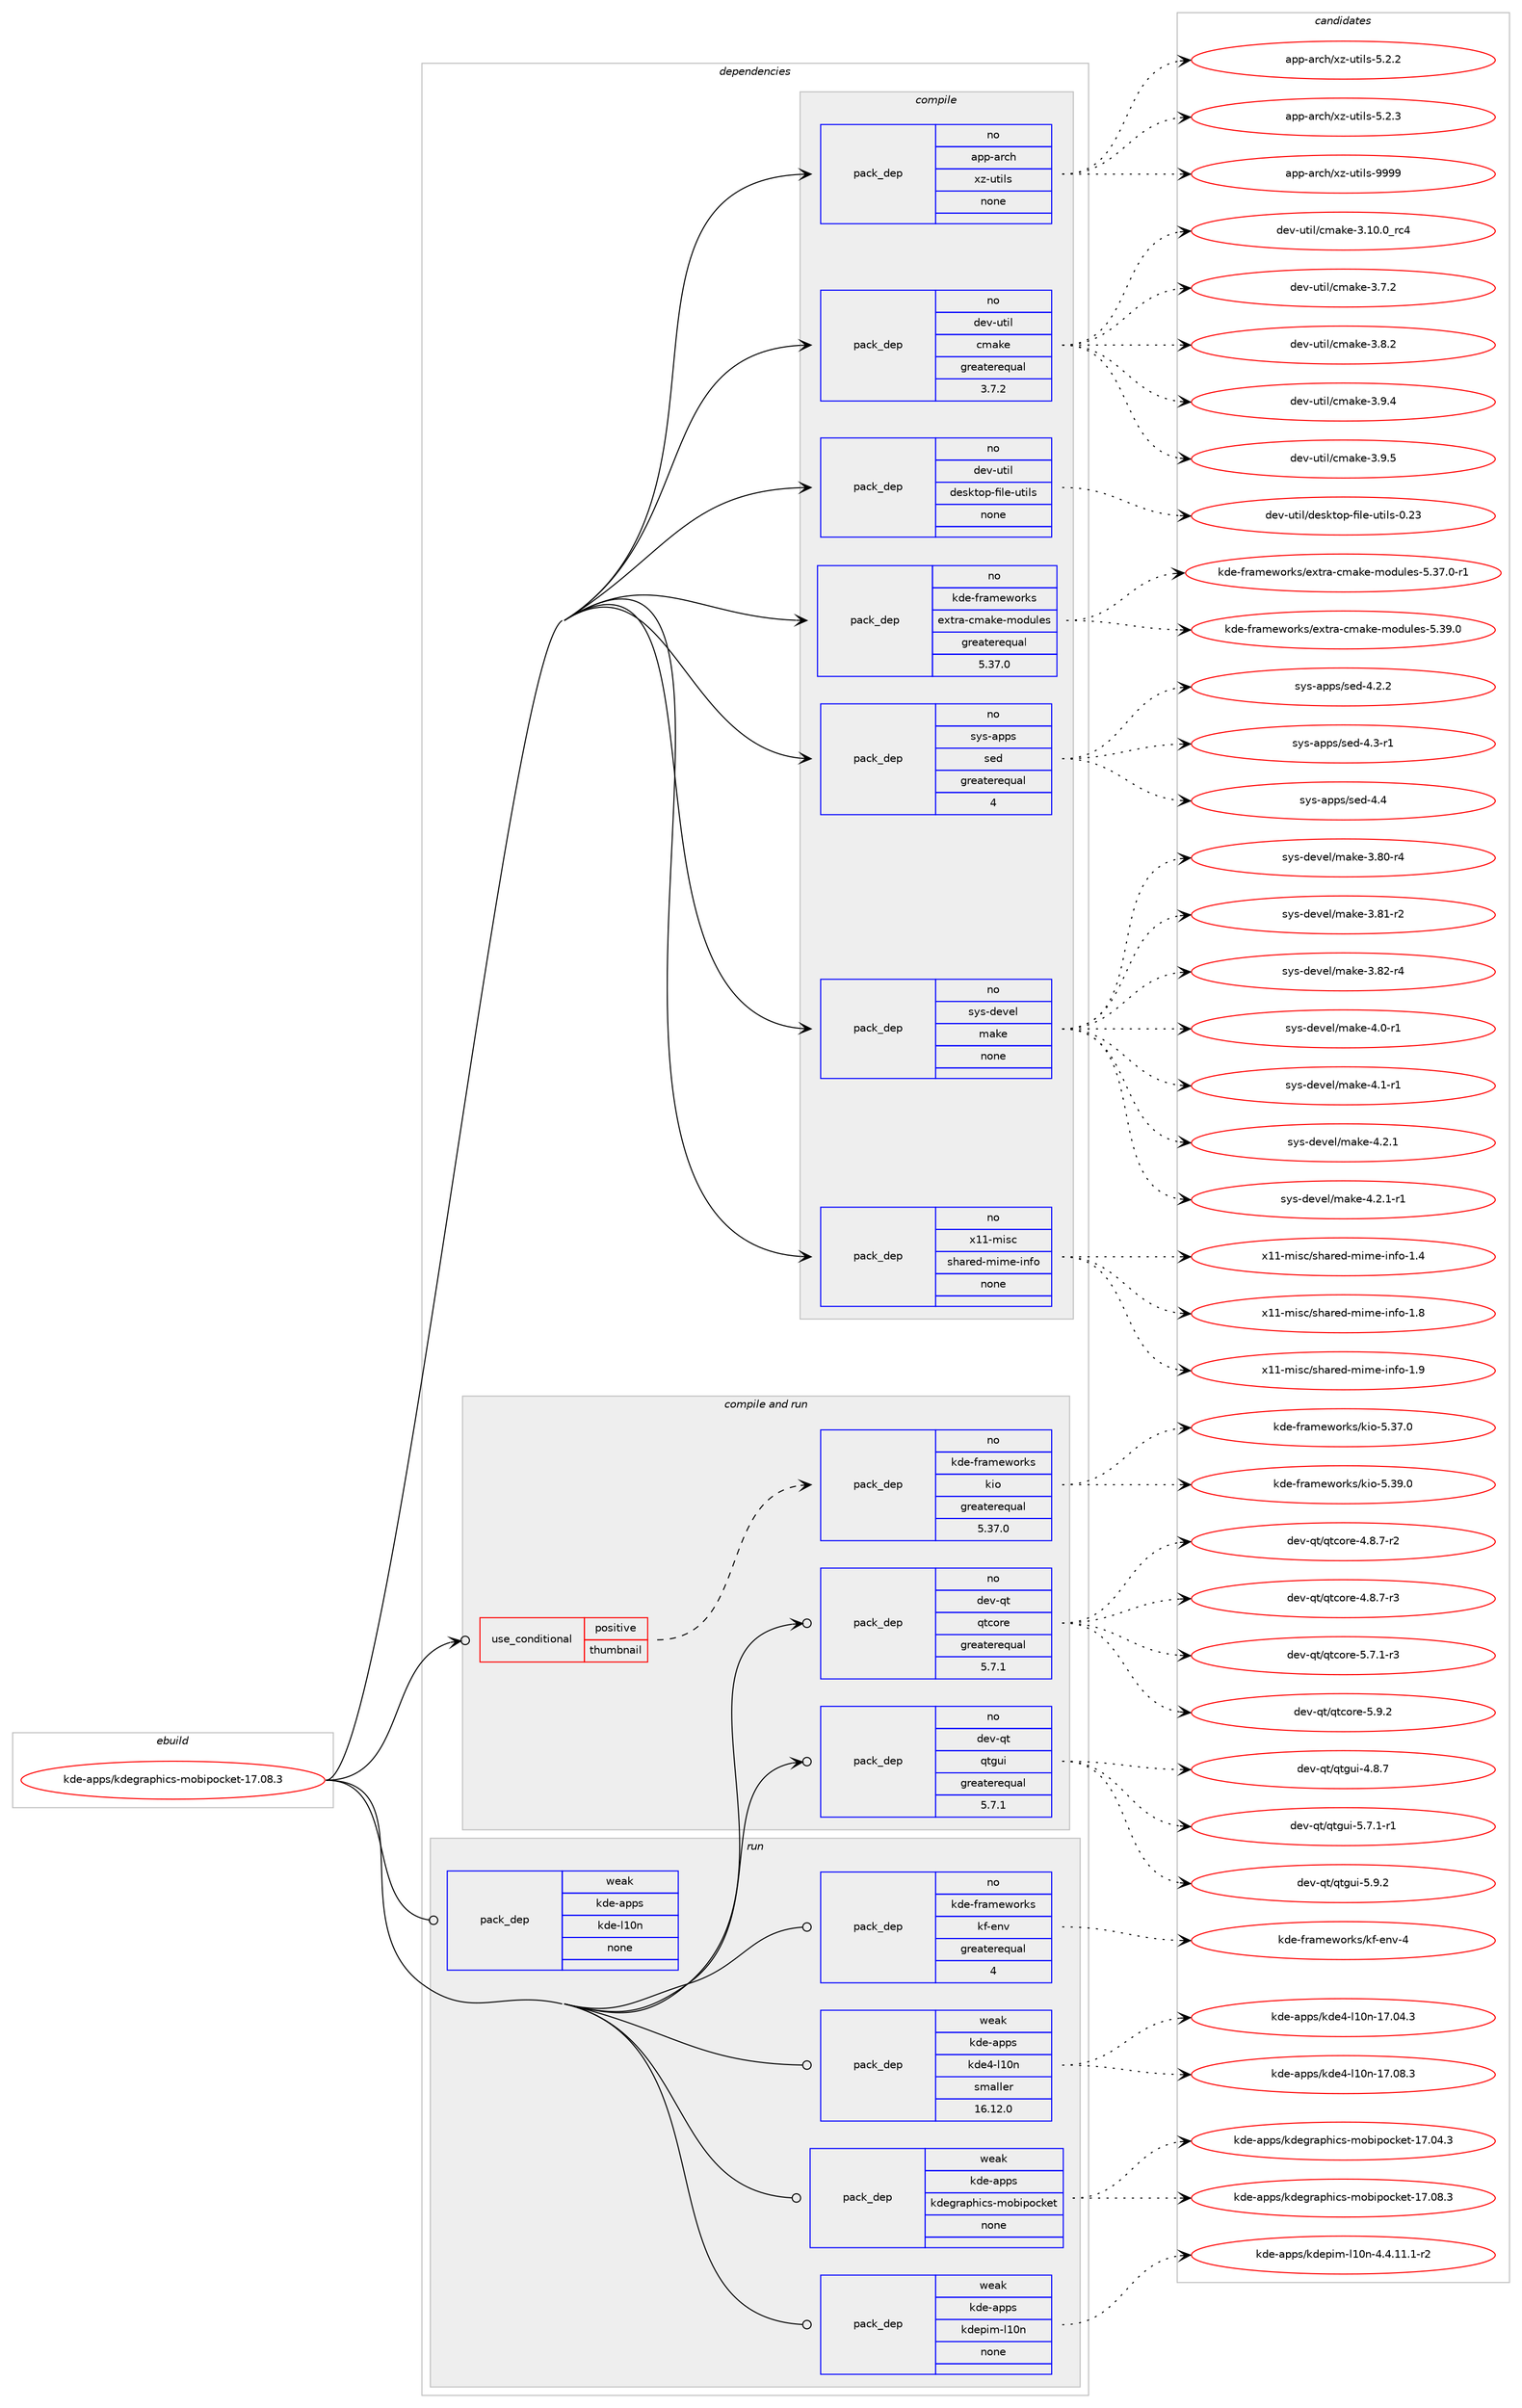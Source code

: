 digraph prolog {

# *************
# Graph options
# *************

newrank=true;
concentrate=true;
compound=true;
graph [rankdir=LR,fontname=Helvetica,fontsize=10,ranksep=1.5];#, ranksep=2.5, nodesep=0.2];
edge  [arrowhead=vee];
node  [fontname=Helvetica,fontsize=10];

# **********
# The ebuild
# **********

subgraph cluster_leftcol {
color=gray;
rank=same;
label=<<i>ebuild</i>>;
id [label="kde-apps/kdegraphics-mobipocket-17.08.3", color=red, width=4, href="../kde-apps/kdegraphics-mobipocket-17.08.3.svg"];
}

# ****************
# The dependencies
# ****************

subgraph cluster_midcol {
color=gray;
label=<<i>dependencies</i>>;
subgraph cluster_compile {
fillcolor="#eeeeee";
style=filled;
label=<<i>compile</i>>;
subgraph pack230684 {
dependency318347 [label=<<TABLE BORDER="0" CELLBORDER="1" CELLSPACING="0" CELLPADDING="4" WIDTH="220"><TR><TD ROWSPAN="6" CELLPADDING="30">pack_dep</TD></TR><TR><TD WIDTH="110">no</TD></TR><TR><TD>app-arch</TD></TR><TR><TD>xz-utils</TD></TR><TR><TD>none</TD></TR><TR><TD></TD></TR></TABLE>>, shape=none, color=blue];
}
id:e -> dependency318347:w [weight=20,style="solid",arrowhead="vee"];
subgraph pack230685 {
dependency318348 [label=<<TABLE BORDER="0" CELLBORDER="1" CELLSPACING="0" CELLPADDING="4" WIDTH="220"><TR><TD ROWSPAN="6" CELLPADDING="30">pack_dep</TD></TR><TR><TD WIDTH="110">no</TD></TR><TR><TD>dev-util</TD></TR><TR><TD>cmake</TD></TR><TR><TD>greaterequal</TD></TR><TR><TD>3.7.2</TD></TR></TABLE>>, shape=none, color=blue];
}
id:e -> dependency318348:w [weight=20,style="solid",arrowhead="vee"];
subgraph pack230686 {
dependency318349 [label=<<TABLE BORDER="0" CELLBORDER="1" CELLSPACING="0" CELLPADDING="4" WIDTH="220"><TR><TD ROWSPAN="6" CELLPADDING="30">pack_dep</TD></TR><TR><TD WIDTH="110">no</TD></TR><TR><TD>dev-util</TD></TR><TR><TD>desktop-file-utils</TD></TR><TR><TD>none</TD></TR><TR><TD></TD></TR></TABLE>>, shape=none, color=blue];
}
id:e -> dependency318349:w [weight=20,style="solid",arrowhead="vee"];
subgraph pack230687 {
dependency318350 [label=<<TABLE BORDER="0" CELLBORDER="1" CELLSPACING="0" CELLPADDING="4" WIDTH="220"><TR><TD ROWSPAN="6" CELLPADDING="30">pack_dep</TD></TR><TR><TD WIDTH="110">no</TD></TR><TR><TD>kde-frameworks</TD></TR><TR><TD>extra-cmake-modules</TD></TR><TR><TD>greaterequal</TD></TR><TR><TD>5.37.0</TD></TR></TABLE>>, shape=none, color=blue];
}
id:e -> dependency318350:w [weight=20,style="solid",arrowhead="vee"];
subgraph pack230688 {
dependency318351 [label=<<TABLE BORDER="0" CELLBORDER="1" CELLSPACING="0" CELLPADDING="4" WIDTH="220"><TR><TD ROWSPAN="6" CELLPADDING="30">pack_dep</TD></TR><TR><TD WIDTH="110">no</TD></TR><TR><TD>sys-apps</TD></TR><TR><TD>sed</TD></TR><TR><TD>greaterequal</TD></TR><TR><TD>4</TD></TR></TABLE>>, shape=none, color=blue];
}
id:e -> dependency318351:w [weight=20,style="solid",arrowhead="vee"];
subgraph pack230689 {
dependency318352 [label=<<TABLE BORDER="0" CELLBORDER="1" CELLSPACING="0" CELLPADDING="4" WIDTH="220"><TR><TD ROWSPAN="6" CELLPADDING="30">pack_dep</TD></TR><TR><TD WIDTH="110">no</TD></TR><TR><TD>sys-devel</TD></TR><TR><TD>make</TD></TR><TR><TD>none</TD></TR><TR><TD></TD></TR></TABLE>>, shape=none, color=blue];
}
id:e -> dependency318352:w [weight=20,style="solid",arrowhead="vee"];
subgraph pack230690 {
dependency318353 [label=<<TABLE BORDER="0" CELLBORDER="1" CELLSPACING="0" CELLPADDING="4" WIDTH="220"><TR><TD ROWSPAN="6" CELLPADDING="30">pack_dep</TD></TR><TR><TD WIDTH="110">no</TD></TR><TR><TD>x11-misc</TD></TR><TR><TD>shared-mime-info</TD></TR><TR><TD>none</TD></TR><TR><TD></TD></TR></TABLE>>, shape=none, color=blue];
}
id:e -> dependency318353:w [weight=20,style="solid",arrowhead="vee"];
}
subgraph cluster_compileandrun {
fillcolor="#eeeeee";
style=filled;
label=<<i>compile and run</i>>;
subgraph cond82669 {
dependency318354 [label=<<TABLE BORDER="0" CELLBORDER="1" CELLSPACING="0" CELLPADDING="4"><TR><TD ROWSPAN="3" CELLPADDING="10">use_conditional</TD></TR><TR><TD>positive</TD></TR><TR><TD>thumbnail</TD></TR></TABLE>>, shape=none, color=red];
subgraph pack230691 {
dependency318355 [label=<<TABLE BORDER="0" CELLBORDER="1" CELLSPACING="0" CELLPADDING="4" WIDTH="220"><TR><TD ROWSPAN="6" CELLPADDING="30">pack_dep</TD></TR><TR><TD WIDTH="110">no</TD></TR><TR><TD>kde-frameworks</TD></TR><TR><TD>kio</TD></TR><TR><TD>greaterequal</TD></TR><TR><TD>5.37.0</TD></TR></TABLE>>, shape=none, color=blue];
}
dependency318354:e -> dependency318355:w [weight=20,style="dashed",arrowhead="vee"];
}
id:e -> dependency318354:w [weight=20,style="solid",arrowhead="odotvee"];
subgraph pack230692 {
dependency318356 [label=<<TABLE BORDER="0" CELLBORDER="1" CELLSPACING="0" CELLPADDING="4" WIDTH="220"><TR><TD ROWSPAN="6" CELLPADDING="30">pack_dep</TD></TR><TR><TD WIDTH="110">no</TD></TR><TR><TD>dev-qt</TD></TR><TR><TD>qtcore</TD></TR><TR><TD>greaterequal</TD></TR><TR><TD>5.7.1</TD></TR></TABLE>>, shape=none, color=blue];
}
id:e -> dependency318356:w [weight=20,style="solid",arrowhead="odotvee"];
subgraph pack230693 {
dependency318357 [label=<<TABLE BORDER="0" CELLBORDER="1" CELLSPACING="0" CELLPADDING="4" WIDTH="220"><TR><TD ROWSPAN="6" CELLPADDING="30">pack_dep</TD></TR><TR><TD WIDTH="110">no</TD></TR><TR><TD>dev-qt</TD></TR><TR><TD>qtgui</TD></TR><TR><TD>greaterequal</TD></TR><TR><TD>5.7.1</TD></TR></TABLE>>, shape=none, color=blue];
}
id:e -> dependency318357:w [weight=20,style="solid",arrowhead="odotvee"];
}
subgraph cluster_run {
fillcolor="#eeeeee";
style=filled;
label=<<i>run</i>>;
subgraph pack230694 {
dependency318358 [label=<<TABLE BORDER="0" CELLBORDER="1" CELLSPACING="0" CELLPADDING="4" WIDTH="220"><TR><TD ROWSPAN="6" CELLPADDING="30">pack_dep</TD></TR><TR><TD WIDTH="110">no</TD></TR><TR><TD>kde-frameworks</TD></TR><TR><TD>kf-env</TD></TR><TR><TD>greaterequal</TD></TR><TR><TD>4</TD></TR></TABLE>>, shape=none, color=blue];
}
id:e -> dependency318358:w [weight=20,style="solid",arrowhead="odot"];
subgraph pack230695 {
dependency318359 [label=<<TABLE BORDER="0" CELLBORDER="1" CELLSPACING="0" CELLPADDING="4" WIDTH="220"><TR><TD ROWSPAN="6" CELLPADDING="30">pack_dep</TD></TR><TR><TD WIDTH="110">weak</TD></TR><TR><TD>kde-apps</TD></TR><TR><TD>kde-l10n</TD></TR><TR><TD>none</TD></TR><TR><TD></TD></TR></TABLE>>, shape=none, color=blue];
}
id:e -> dependency318359:w [weight=20,style="solid",arrowhead="odot"];
subgraph pack230696 {
dependency318360 [label=<<TABLE BORDER="0" CELLBORDER="1" CELLSPACING="0" CELLPADDING="4" WIDTH="220"><TR><TD ROWSPAN="6" CELLPADDING="30">pack_dep</TD></TR><TR><TD WIDTH="110">weak</TD></TR><TR><TD>kde-apps</TD></TR><TR><TD>kde4-l10n</TD></TR><TR><TD>smaller</TD></TR><TR><TD>16.12.0</TD></TR></TABLE>>, shape=none, color=blue];
}
id:e -> dependency318360:w [weight=20,style="solid",arrowhead="odot"];
subgraph pack230697 {
dependency318361 [label=<<TABLE BORDER="0" CELLBORDER="1" CELLSPACING="0" CELLPADDING="4" WIDTH="220"><TR><TD ROWSPAN="6" CELLPADDING="30">pack_dep</TD></TR><TR><TD WIDTH="110">weak</TD></TR><TR><TD>kde-apps</TD></TR><TR><TD>kdegraphics-mobipocket</TD></TR><TR><TD>none</TD></TR><TR><TD></TD></TR></TABLE>>, shape=none, color=blue];
}
id:e -> dependency318361:w [weight=20,style="solid",arrowhead="odot"];
subgraph pack230698 {
dependency318362 [label=<<TABLE BORDER="0" CELLBORDER="1" CELLSPACING="0" CELLPADDING="4" WIDTH="220"><TR><TD ROWSPAN="6" CELLPADDING="30">pack_dep</TD></TR><TR><TD WIDTH="110">weak</TD></TR><TR><TD>kde-apps</TD></TR><TR><TD>kdepim-l10n</TD></TR><TR><TD>none</TD></TR><TR><TD></TD></TR></TABLE>>, shape=none, color=blue];
}
id:e -> dependency318362:w [weight=20,style="solid",arrowhead="odot"];
}
}

# **************
# The candidates
# **************

subgraph cluster_choices {
rank=same;
color=gray;
label=<<i>candidates</i>>;

subgraph choice230684 {
color=black;
nodesep=1;
choice971121124597114991044712012245117116105108115455346504650 [label="app-arch/xz-utils-5.2.2", color=red, width=4,href="../app-arch/xz-utils-5.2.2.svg"];
choice971121124597114991044712012245117116105108115455346504651 [label="app-arch/xz-utils-5.2.3", color=red, width=4,href="../app-arch/xz-utils-5.2.3.svg"];
choice9711211245971149910447120122451171161051081154557575757 [label="app-arch/xz-utils-9999", color=red, width=4,href="../app-arch/xz-utils-9999.svg"];
dependency318347:e -> choice971121124597114991044712012245117116105108115455346504650:w [style=dotted,weight="100"];
dependency318347:e -> choice971121124597114991044712012245117116105108115455346504651:w [style=dotted,weight="100"];
dependency318347:e -> choice9711211245971149910447120122451171161051081154557575757:w [style=dotted,weight="100"];
}
subgraph choice230685 {
color=black;
nodesep=1;
choice1001011184511711610510847991099710710145514649484648951149952 [label="dev-util/cmake-3.10.0_rc4", color=red, width=4,href="../dev-util/cmake-3.10.0_rc4.svg"];
choice10010111845117116105108479910997107101455146554650 [label="dev-util/cmake-3.7.2", color=red, width=4,href="../dev-util/cmake-3.7.2.svg"];
choice10010111845117116105108479910997107101455146564650 [label="dev-util/cmake-3.8.2", color=red, width=4,href="../dev-util/cmake-3.8.2.svg"];
choice10010111845117116105108479910997107101455146574652 [label="dev-util/cmake-3.9.4", color=red, width=4,href="../dev-util/cmake-3.9.4.svg"];
choice10010111845117116105108479910997107101455146574653 [label="dev-util/cmake-3.9.5", color=red, width=4,href="../dev-util/cmake-3.9.5.svg"];
dependency318348:e -> choice1001011184511711610510847991099710710145514649484648951149952:w [style=dotted,weight="100"];
dependency318348:e -> choice10010111845117116105108479910997107101455146554650:w [style=dotted,weight="100"];
dependency318348:e -> choice10010111845117116105108479910997107101455146564650:w [style=dotted,weight="100"];
dependency318348:e -> choice10010111845117116105108479910997107101455146574652:w [style=dotted,weight="100"];
dependency318348:e -> choice10010111845117116105108479910997107101455146574653:w [style=dotted,weight="100"];
}
subgraph choice230686 {
color=black;
nodesep=1;
choice100101118451171161051084710010111510711611111245102105108101451171161051081154548465051 [label="dev-util/desktop-file-utils-0.23", color=red, width=4,href="../dev-util/desktop-file-utils-0.23.svg"];
dependency318349:e -> choice100101118451171161051084710010111510711611111245102105108101451171161051081154548465051:w [style=dotted,weight="100"];
}
subgraph choice230687 {
color=black;
nodesep=1;
choice1071001014510211497109101119111114107115471011201161149745991099710710145109111100117108101115455346515546484511449 [label="kde-frameworks/extra-cmake-modules-5.37.0-r1", color=red, width=4,href="../kde-frameworks/extra-cmake-modules-5.37.0-r1.svg"];
choice107100101451021149710910111911111410711547101120116114974599109971071014510911110011710810111545534651574648 [label="kde-frameworks/extra-cmake-modules-5.39.0", color=red, width=4,href="../kde-frameworks/extra-cmake-modules-5.39.0.svg"];
dependency318350:e -> choice1071001014510211497109101119111114107115471011201161149745991099710710145109111100117108101115455346515546484511449:w [style=dotted,weight="100"];
dependency318350:e -> choice107100101451021149710910111911111410711547101120116114974599109971071014510911110011710810111545534651574648:w [style=dotted,weight="100"];
}
subgraph choice230688 {
color=black;
nodesep=1;
choice115121115459711211211547115101100455246504650 [label="sys-apps/sed-4.2.2", color=red, width=4,href="../sys-apps/sed-4.2.2.svg"];
choice115121115459711211211547115101100455246514511449 [label="sys-apps/sed-4.3-r1", color=red, width=4,href="../sys-apps/sed-4.3-r1.svg"];
choice11512111545971121121154711510110045524652 [label="sys-apps/sed-4.4", color=red, width=4,href="../sys-apps/sed-4.4.svg"];
dependency318351:e -> choice115121115459711211211547115101100455246504650:w [style=dotted,weight="100"];
dependency318351:e -> choice115121115459711211211547115101100455246514511449:w [style=dotted,weight="100"];
dependency318351:e -> choice11512111545971121121154711510110045524652:w [style=dotted,weight="100"];
}
subgraph choice230689 {
color=black;
nodesep=1;
choice11512111545100101118101108471099710710145514656484511452 [label="sys-devel/make-3.80-r4", color=red, width=4,href="../sys-devel/make-3.80-r4.svg"];
choice11512111545100101118101108471099710710145514656494511450 [label="sys-devel/make-3.81-r2", color=red, width=4,href="../sys-devel/make-3.81-r2.svg"];
choice11512111545100101118101108471099710710145514656504511452 [label="sys-devel/make-3.82-r4", color=red, width=4,href="../sys-devel/make-3.82-r4.svg"];
choice115121115451001011181011084710997107101455246484511449 [label="sys-devel/make-4.0-r1", color=red, width=4,href="../sys-devel/make-4.0-r1.svg"];
choice115121115451001011181011084710997107101455246494511449 [label="sys-devel/make-4.1-r1", color=red, width=4,href="../sys-devel/make-4.1-r1.svg"];
choice115121115451001011181011084710997107101455246504649 [label="sys-devel/make-4.2.1", color=red, width=4,href="../sys-devel/make-4.2.1.svg"];
choice1151211154510010111810110847109971071014552465046494511449 [label="sys-devel/make-4.2.1-r1", color=red, width=4,href="../sys-devel/make-4.2.1-r1.svg"];
dependency318352:e -> choice11512111545100101118101108471099710710145514656484511452:w [style=dotted,weight="100"];
dependency318352:e -> choice11512111545100101118101108471099710710145514656494511450:w [style=dotted,weight="100"];
dependency318352:e -> choice11512111545100101118101108471099710710145514656504511452:w [style=dotted,weight="100"];
dependency318352:e -> choice115121115451001011181011084710997107101455246484511449:w [style=dotted,weight="100"];
dependency318352:e -> choice115121115451001011181011084710997107101455246494511449:w [style=dotted,weight="100"];
dependency318352:e -> choice115121115451001011181011084710997107101455246504649:w [style=dotted,weight="100"];
dependency318352:e -> choice1151211154510010111810110847109971071014552465046494511449:w [style=dotted,weight="100"];
}
subgraph choice230690 {
color=black;
nodesep=1;
choice120494945109105115994711510497114101100451091051091014510511010211145494652 [label="x11-misc/shared-mime-info-1.4", color=red, width=4,href="../x11-misc/shared-mime-info-1.4.svg"];
choice120494945109105115994711510497114101100451091051091014510511010211145494656 [label="x11-misc/shared-mime-info-1.8", color=red, width=4,href="../x11-misc/shared-mime-info-1.8.svg"];
choice120494945109105115994711510497114101100451091051091014510511010211145494657 [label="x11-misc/shared-mime-info-1.9", color=red, width=4,href="../x11-misc/shared-mime-info-1.9.svg"];
dependency318353:e -> choice120494945109105115994711510497114101100451091051091014510511010211145494652:w [style=dotted,weight="100"];
dependency318353:e -> choice120494945109105115994711510497114101100451091051091014510511010211145494656:w [style=dotted,weight="100"];
dependency318353:e -> choice120494945109105115994711510497114101100451091051091014510511010211145494657:w [style=dotted,weight="100"];
}
subgraph choice230691 {
color=black;
nodesep=1;
choice10710010145102114971091011191111141071154710710511145534651554648 [label="kde-frameworks/kio-5.37.0", color=red, width=4,href="../kde-frameworks/kio-5.37.0.svg"];
choice10710010145102114971091011191111141071154710710511145534651574648 [label="kde-frameworks/kio-5.39.0", color=red, width=4,href="../kde-frameworks/kio-5.39.0.svg"];
dependency318355:e -> choice10710010145102114971091011191111141071154710710511145534651554648:w [style=dotted,weight="100"];
dependency318355:e -> choice10710010145102114971091011191111141071154710710511145534651574648:w [style=dotted,weight="100"];
}
subgraph choice230692 {
color=black;
nodesep=1;
choice1001011184511311647113116991111141014552465646554511450 [label="dev-qt/qtcore-4.8.7-r2", color=red, width=4,href="../dev-qt/qtcore-4.8.7-r2.svg"];
choice1001011184511311647113116991111141014552465646554511451 [label="dev-qt/qtcore-4.8.7-r3", color=red, width=4,href="../dev-qt/qtcore-4.8.7-r3.svg"];
choice1001011184511311647113116991111141014553465546494511451 [label="dev-qt/qtcore-5.7.1-r3", color=red, width=4,href="../dev-qt/qtcore-5.7.1-r3.svg"];
choice100101118451131164711311699111114101455346574650 [label="dev-qt/qtcore-5.9.2", color=red, width=4,href="../dev-qt/qtcore-5.9.2.svg"];
dependency318356:e -> choice1001011184511311647113116991111141014552465646554511450:w [style=dotted,weight="100"];
dependency318356:e -> choice1001011184511311647113116991111141014552465646554511451:w [style=dotted,weight="100"];
dependency318356:e -> choice1001011184511311647113116991111141014553465546494511451:w [style=dotted,weight="100"];
dependency318356:e -> choice100101118451131164711311699111114101455346574650:w [style=dotted,weight="100"];
}
subgraph choice230693 {
color=black;
nodesep=1;
choice1001011184511311647113116103117105455246564655 [label="dev-qt/qtgui-4.8.7", color=red, width=4,href="../dev-qt/qtgui-4.8.7.svg"];
choice10010111845113116471131161031171054553465546494511449 [label="dev-qt/qtgui-5.7.1-r1", color=red, width=4,href="../dev-qt/qtgui-5.7.1-r1.svg"];
choice1001011184511311647113116103117105455346574650 [label="dev-qt/qtgui-5.9.2", color=red, width=4,href="../dev-qt/qtgui-5.9.2.svg"];
dependency318357:e -> choice1001011184511311647113116103117105455246564655:w [style=dotted,weight="100"];
dependency318357:e -> choice10010111845113116471131161031171054553465546494511449:w [style=dotted,weight="100"];
dependency318357:e -> choice1001011184511311647113116103117105455346574650:w [style=dotted,weight="100"];
}
subgraph choice230694 {
color=black;
nodesep=1;
choice107100101451021149710910111911111410711547107102451011101184552 [label="kde-frameworks/kf-env-4", color=red, width=4,href="../kde-frameworks/kf-env-4.svg"];
dependency318358:e -> choice107100101451021149710910111911111410711547107102451011101184552:w [style=dotted,weight="100"];
}
subgraph choice230695 {
color=black;
nodesep=1;
}
subgraph choice230696 {
color=black;
nodesep=1;
choice107100101459711211211547107100101524510849481104549554648524651 [label="kde-apps/kde4-l10n-17.04.3", color=red, width=4,href="../kde-apps/kde4-l10n-17.04.3.svg"];
choice107100101459711211211547107100101524510849481104549554648564651 [label="kde-apps/kde4-l10n-17.08.3", color=red, width=4,href="../kde-apps/kde4-l10n-17.08.3.svg"];
dependency318360:e -> choice107100101459711211211547107100101524510849481104549554648524651:w [style=dotted,weight="100"];
dependency318360:e -> choice107100101459711211211547107100101524510849481104549554648564651:w [style=dotted,weight="100"];
}
subgraph choice230697 {
color=black;
nodesep=1;
choice10710010145971121121154710710010110311497112104105991154510911198105112111991071011164549554648524651 [label="kde-apps/kdegraphics-mobipocket-17.04.3", color=red, width=4,href="../kde-apps/kdegraphics-mobipocket-17.04.3.svg"];
choice10710010145971121121154710710010110311497112104105991154510911198105112111991071011164549554648564651 [label="kde-apps/kdegraphics-mobipocket-17.08.3", color=red, width=4,href="../kde-apps/kdegraphics-mobipocket-17.08.3.svg"];
dependency318361:e -> choice10710010145971121121154710710010110311497112104105991154510911198105112111991071011164549554648524651:w [style=dotted,weight="100"];
dependency318361:e -> choice10710010145971121121154710710010110311497112104105991154510911198105112111991071011164549554648564651:w [style=dotted,weight="100"];
}
subgraph choice230698 {
color=black;
nodesep=1;
choice1071001014597112112115471071001011121051094510849481104552465246494946494511450 [label="kde-apps/kdepim-l10n-4.4.11.1-r2", color=red, width=4,href="../kde-apps/kdepim-l10n-4.4.11.1-r2.svg"];
dependency318362:e -> choice1071001014597112112115471071001011121051094510849481104552465246494946494511450:w [style=dotted,weight="100"];
}
}

}
